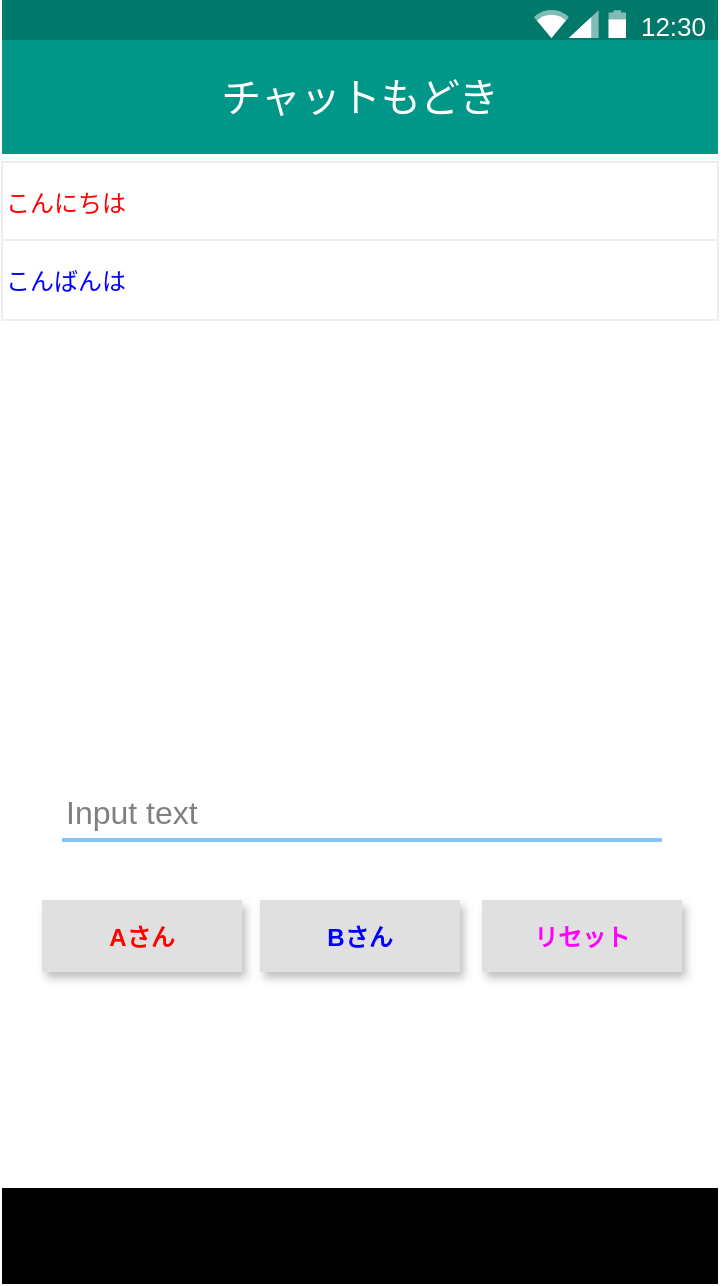<mxfile>
    <diagram id="r708zbeCQn8C3w7yXWkl" name="ページ1">
        <mxGraphModel dx="828" dy="647" grid="1" gridSize="10" guides="1" tooltips="1" connect="1" arrows="1" fold="1" page="1" pageScale="1" pageWidth="827" pageHeight="1169" math="0" shadow="0">
            <root>
                <mxCell id="0"/>
                <mxCell id="1" parent="0"/>
                <mxCell id="75" value="" style="dashed=0;shape=rect;fillColor=#ffffff;strokeColor=none;" vertex="1" parent="1">
                    <mxGeometry x="160" y="30" width="358" height="642" as="geometry"/>
                </mxCell>
                <mxCell id="76" value="12:30" style="dashed=0;shape=rect;align=right;fillColor=#00796B;strokeColor=none;fontColor=#FFFFFF;spacingRight=4;spacingTop=1;fontStyle=0;fontSize=13;resizeWidth=1;" vertex="1" parent="75">
                    <mxGeometry width="358" height="24" relative="1" as="geometry"/>
                </mxCell>
                <mxCell id="77" value="" style="dashed=0;shape=mxgraph.gmdl.top_bar;fillColor=#2D3986;strokeColor=none;" vertex="1" parent="76">
                    <mxGeometry x="1" y="0.5" width="46" height="14" relative="1" as="geometry">
                        <mxPoint x="-92" y="-7" as="offset"/>
                    </mxGeometry>
                </mxCell>
                <mxCell id="78" value="チャットもどき" style="dashed=0;shape=rect;strokeColor=none;fillColor=#009688;resizeWidth=1;fontSize=20;fontColor=#FFFFFF;spacingTop=-3;verticalAlign=middle;align=center;spacingLeft=0;" vertex="1" parent="75">
                    <mxGeometry width="358" height="57" relative="1" as="geometry">
                        <mxPoint y="20" as="offset"/>
                    </mxGeometry>
                </mxCell>
                <mxCell id="82" value="こんにちは" style="shape=rect;fillColor=#ffffff;strokeColor=#eeeeee;shadow=0;resizeWidth=1;fontColor=#FF0000;align=left;" vertex="1" parent="75">
                    <mxGeometry width="358" height="40" relative="1" as="geometry">
                        <mxPoint y="81" as="offset"/>
                    </mxGeometry>
                </mxCell>
                <mxCell id="107" value="" style="dashed=0;shape=rect;strokeColor=none;fillColor=#000000;resizeWidth=1;" vertex="1" parent="75">
                    <mxGeometry y="1" width="358" height="48" relative="1" as="geometry">
                        <mxPoint y="-48" as="offset"/>
                    </mxGeometry>
                </mxCell>
                <mxCell id="113" value="こんばんは" style="shape=rect;fillColor=#ffffff;strokeColor=#eeeeee;shadow=0;resizeWidth=1;align=left;fontColor=#0000FF;" vertex="1" parent="75">
                    <mxGeometry y="120" width="358" height="40" as="geometry"/>
                </mxCell>
                <mxCell id="116" value="Bさん" style="dashed=0;align=center;fontSize=12;shape=rect;fillColor=#e0e0e0;strokeColor=none;fontStyle=1;shadow=1;fontColor=#0000FF;" vertex="1" parent="75">
                    <mxGeometry x="129" y="450" width="100" height="36" as="geometry"/>
                </mxCell>
                <mxCell id="120" value="リセット" style="dashed=0;align=center;fontSize=12;shape=rect;fillColor=#e0e0e0;strokeColor=none;fontStyle=1;shadow=1;fontColor=#FF00FF;" vertex="1" parent="75">
                    <mxGeometry x="240" y="450" width="100" height="36" as="geometry"/>
                </mxCell>
                <mxCell id="115" value="Aさん" style="dashed=0;align=center;fontSize=12;shape=rect;fillColor=#e0e0e0;strokeColor=none;fontStyle=1;shadow=1;fontColor=#FF0000;" vertex="1" parent="75">
                    <mxGeometry x="20" y="450" width="100" height="36" as="geometry"/>
                </mxCell>
                <mxCell id="122" value="Input text" style="text;fontColor=#808080;fontSize=16;verticalAlign=middle;strokeColor=none;fillColor=none;opacity=50;" vertex="1" parent="75">
                    <mxGeometry x="30" y="390" width="290" height="30" as="geometry"/>
                </mxCell>
                <mxCell id="123" value="" style="dashed=0;shape=line;strokeWidth=2;noLabel=1;strokeColor=#0C8CF2;opacity=50;fontSize=20;fontColor=#FF00FF;" vertex="1" parent="75">
                    <mxGeometry x="30" y="415" width="300" height="10" as="geometry"/>
                </mxCell>
            </root>
        </mxGraphModel>
    </diagram>
</mxfile>